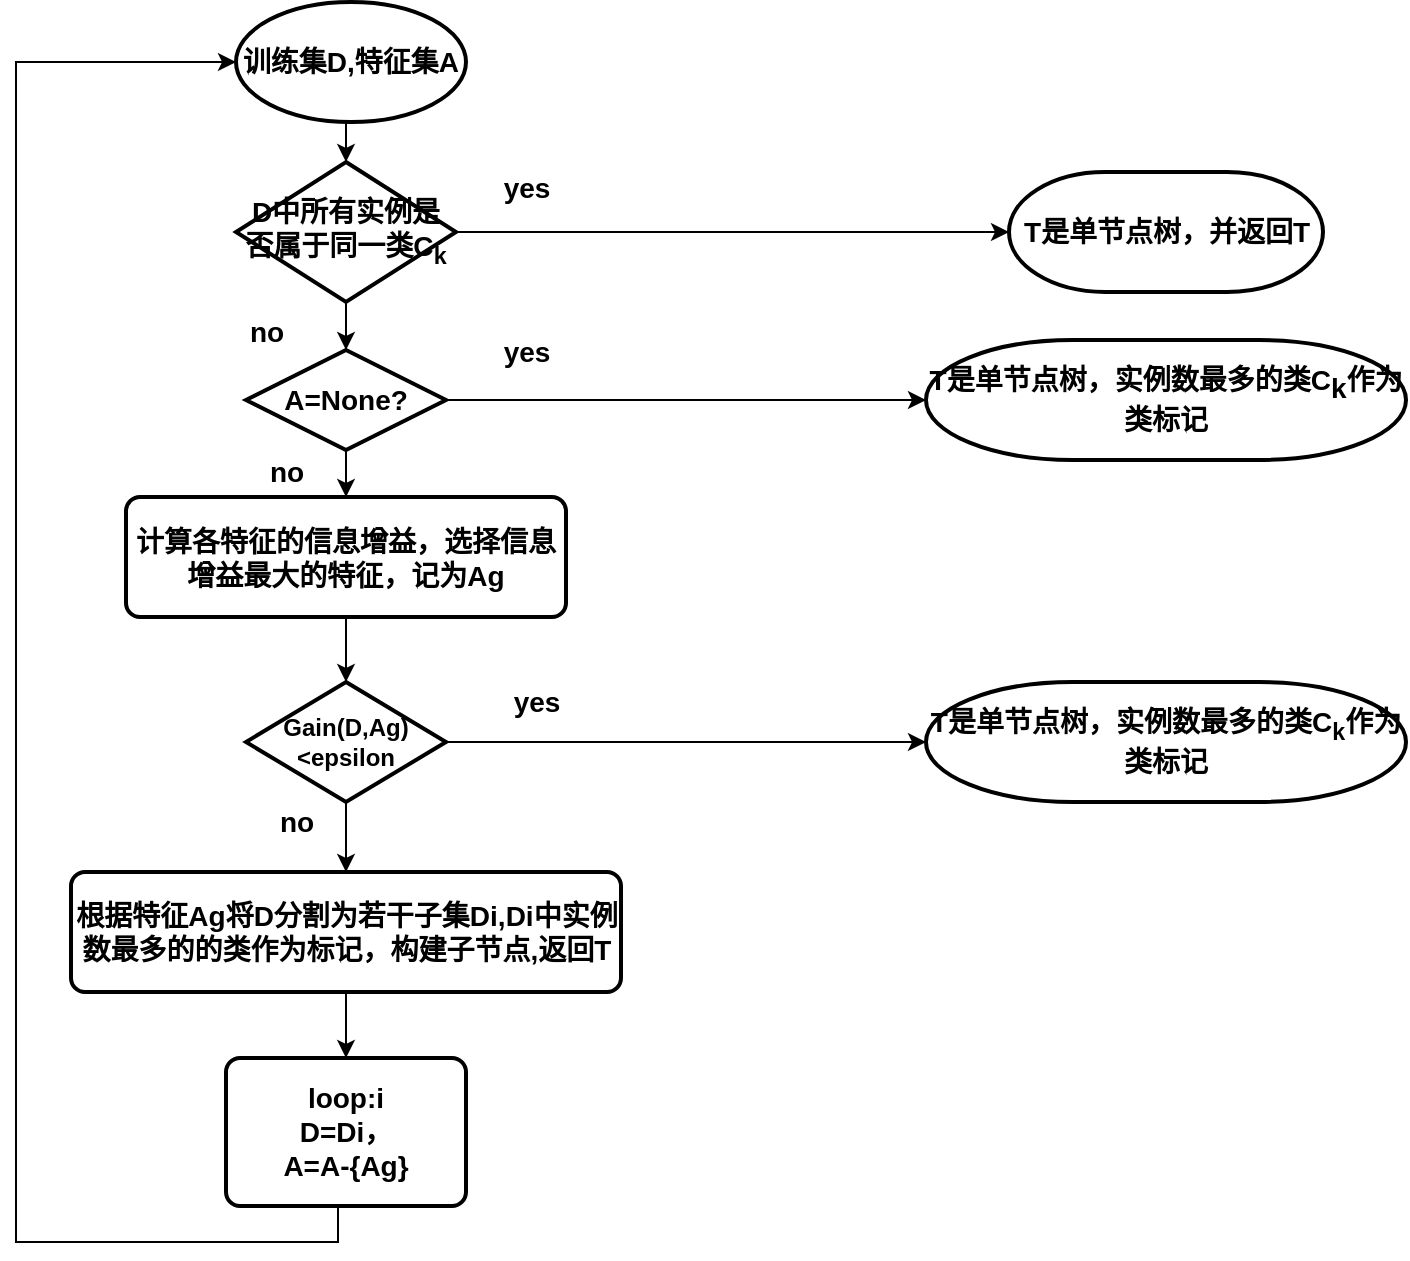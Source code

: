 <mxfile version="11.0.2" type="github"><diagram id="VJaUw3WXLHTohFeyrds8" name="Page-1"><mxGraphModel dx="942" dy="584" grid="1" gridSize="10" guides="1" tooltips="1" connect="1" arrows="1" fold="1" page="1" pageScale="1" pageWidth="827" pageHeight="1169" math="0" shadow="0"><root><mxCell id="0"/><mxCell id="1" parent="0"/><mxCell id="h0UQ5YF7VgAzWwmeKkdB-5" style="edgeStyle=orthogonalEdgeStyle;rounded=0;orthogonalLoop=1;jettySize=auto;html=1;exitX=0.5;exitY=1;exitDx=0;exitDy=0;exitPerimeter=0;entryX=0.5;entryY=0;entryDx=0;entryDy=0;entryPerimeter=0;" parent="1" source="h0UQ5YF7VgAzWwmeKkdB-1" target="h0UQ5YF7VgAzWwmeKkdB-2" edge="1"><mxGeometry relative="1" as="geometry"/></mxCell><mxCell id="h0UQ5YF7VgAzWwmeKkdB-1" value="&lt;b style=&quot;font-size: 14px;&quot;&gt;训练集D,特征集A&lt;/b&gt;" style="strokeWidth=2;html=1;shape=mxgraph.flowchart.start_1;whiteSpace=wrap;fontSize=14;" parent="1" vertex="1"><mxGeometry x="130" y="20" width="115" height="60" as="geometry"/></mxCell><mxCell id="h0UQ5YF7VgAzWwmeKkdB-4" style="edgeStyle=orthogonalEdgeStyle;rounded=0;orthogonalLoop=1;jettySize=auto;html=1;" parent="1" source="h0UQ5YF7VgAzWwmeKkdB-2" target="h0UQ5YF7VgAzWwmeKkdB-3" edge="1"><mxGeometry relative="1" as="geometry"/></mxCell><mxCell id="h0UQ5YF7VgAzWwmeKkdB-14" style="edgeStyle=orthogonalEdgeStyle;rounded=0;orthogonalLoop=1;jettySize=auto;html=1;exitX=0.5;exitY=1;exitDx=0;exitDy=0;exitPerimeter=0;entryX=0.5;entryY=0;entryDx=0;entryDy=0;entryPerimeter=0;" parent="1" source="h0UQ5YF7VgAzWwmeKkdB-2" target="h0UQ5YF7VgAzWwmeKkdB-6" edge="1"><mxGeometry relative="1" as="geometry"/></mxCell><mxCell id="h0UQ5YF7VgAzWwmeKkdB-2" value="&lt;b style=&quot;font-size: 14px&quot;&gt;D中所有实例是否属于同一类C&lt;sub&gt;k&lt;/sub&gt;&lt;/b&gt;" style="strokeWidth=2;html=1;shape=mxgraph.flowchart.decision;whiteSpace=wrap;" parent="1" vertex="1"><mxGeometry x="130" y="100" width="110" height="70" as="geometry"/></mxCell><mxCell id="h0UQ5YF7VgAzWwmeKkdB-3" value="&lt;b style=&quot;font-size: 14px;&quot;&gt;T是单节点树，并返回T&lt;/b&gt;" style="strokeWidth=2;html=1;shape=mxgraph.flowchart.terminator;whiteSpace=wrap;fontSize=14;" parent="1" vertex="1"><mxGeometry x="516.5" y="105" width="157" height="60" as="geometry"/></mxCell><mxCell id="h0UQ5YF7VgAzWwmeKkdB-15" style="edgeStyle=orthogonalEdgeStyle;rounded=0;orthogonalLoop=1;jettySize=auto;html=1;exitX=0.5;exitY=1;exitDx=0;exitDy=0;exitPerimeter=0;entryX=0.5;entryY=0;entryDx=0;entryDy=0;" parent="1" source="h0UQ5YF7VgAzWwmeKkdB-6" target="h0UQ5YF7VgAzWwmeKkdB-8" edge="1"><mxGeometry relative="1" as="geometry"/></mxCell><mxCell id="h0UQ5YF7VgAzWwmeKkdB-19" style="edgeStyle=orthogonalEdgeStyle;rounded=0;orthogonalLoop=1;jettySize=auto;html=1;exitX=1;exitY=0.5;exitDx=0;exitDy=0;exitPerimeter=0;entryX=0;entryY=0.5;entryDx=0;entryDy=0;entryPerimeter=0;" parent="1" source="h0UQ5YF7VgAzWwmeKkdB-6" target="h0UQ5YF7VgAzWwmeKkdB-7" edge="1"><mxGeometry relative="1" as="geometry"/></mxCell><mxCell id="h0UQ5YF7VgAzWwmeKkdB-6" value="&lt;b&gt;&lt;font style=&quot;font-size: 14px&quot;&gt;A=None?&lt;/font&gt;&lt;/b&gt;" style="strokeWidth=2;html=1;shape=mxgraph.flowchart.decision;whiteSpace=wrap;" parent="1" vertex="1"><mxGeometry x="135" y="194" width="100" height="50" as="geometry"/></mxCell><mxCell id="h0UQ5YF7VgAzWwmeKkdB-7" value="&lt;b style=&quot;font-size: 14px;&quot;&gt;T是单节点树，实例数最多的类C&lt;sub style=&quot;font-size: 14px;&quot;&gt;k&lt;/sub&gt;作为类标记&lt;/b&gt;" style="strokeWidth=2;html=1;shape=mxgraph.flowchart.terminator;whiteSpace=wrap;fontSize=14;" parent="1" vertex="1"><mxGeometry x="475" y="189" width="240" height="60" as="geometry"/></mxCell><mxCell id="h0UQ5YF7VgAzWwmeKkdB-16" style="edgeStyle=orthogonalEdgeStyle;rounded=0;orthogonalLoop=1;jettySize=auto;html=1;exitX=0.5;exitY=1;exitDx=0;exitDy=0;entryX=0.5;entryY=0;entryDx=0;entryDy=0;entryPerimeter=0;" parent="1" source="h0UQ5YF7VgAzWwmeKkdB-8" target="h0UQ5YF7VgAzWwmeKkdB-9" edge="1"><mxGeometry relative="1" as="geometry"/></mxCell><mxCell id="h0UQ5YF7VgAzWwmeKkdB-8" value="&lt;b&gt;&lt;font style=&quot;font-size: 14px&quot;&gt;计算各特征的信息增益，选择信息增益最大的特征，记为Ag&lt;/font&gt;&lt;/b&gt;" style="rounded=1;whiteSpace=wrap;html=1;absoluteArcSize=1;arcSize=14;strokeWidth=2;" parent="1" vertex="1"><mxGeometry x="75" y="267.5" width="220" height="60" as="geometry"/></mxCell><mxCell id="h0UQ5YF7VgAzWwmeKkdB-17" style="edgeStyle=orthogonalEdgeStyle;rounded=0;orthogonalLoop=1;jettySize=auto;html=1;exitX=0.5;exitY=1;exitDx=0;exitDy=0;exitPerimeter=0;entryX=0.5;entryY=0;entryDx=0;entryDy=0;" parent="1" source="h0UQ5YF7VgAzWwmeKkdB-9" target="h0UQ5YF7VgAzWwmeKkdB-11" edge="1"><mxGeometry relative="1" as="geometry"/></mxCell><mxCell id="h0UQ5YF7VgAzWwmeKkdB-20" style="edgeStyle=orthogonalEdgeStyle;rounded=0;orthogonalLoop=1;jettySize=auto;html=1;exitX=1;exitY=0.5;exitDx=0;exitDy=0;exitPerimeter=0;entryX=0;entryY=0.5;entryDx=0;entryDy=0;entryPerimeter=0;" parent="1" source="h0UQ5YF7VgAzWwmeKkdB-9" target="h0UQ5YF7VgAzWwmeKkdB-10" edge="1"><mxGeometry relative="1" as="geometry"/></mxCell><mxCell id="h0UQ5YF7VgAzWwmeKkdB-9" value="&lt;b&gt;Gain(D,Ag)&amp;lt;epsilon&lt;/b&gt;" style="strokeWidth=2;html=1;shape=mxgraph.flowchart.decision;whiteSpace=wrap;" parent="1" vertex="1"><mxGeometry x="135" y="360" width="100" height="60" as="geometry"/></mxCell><mxCell id="h0UQ5YF7VgAzWwmeKkdB-10" value="&lt;b style=&quot;font-size: 14px&quot;&gt;T是单节点树，实例数最多的类C&lt;sub&gt;k&lt;/sub&gt;作为类标记&lt;/b&gt;" style="strokeWidth=2;html=1;shape=mxgraph.flowchart.terminator;whiteSpace=wrap;" parent="1" vertex="1"><mxGeometry x="475" y="360" width="240" height="60" as="geometry"/></mxCell><mxCell id="h0UQ5YF7VgAzWwmeKkdB-18" style="edgeStyle=orthogonalEdgeStyle;rounded=0;orthogonalLoop=1;jettySize=auto;html=1;exitX=0.5;exitY=1;exitDx=0;exitDy=0;" parent="1" source="h0UQ5YF7VgAzWwmeKkdB-11" target="h0UQ5YF7VgAzWwmeKkdB-12" edge="1"><mxGeometry relative="1" as="geometry"/></mxCell><mxCell id="h0UQ5YF7VgAzWwmeKkdB-11" value="&lt;b&gt;&lt;font style=&quot;font-size: 14px&quot;&gt;根据特征Ag将D分割为若干子集Di,Di中实例数最多的的类作为标记，构建子节点,返回T&lt;/font&gt;&lt;/b&gt;" style="rounded=1;whiteSpace=wrap;html=1;absoluteArcSize=1;arcSize=14;strokeWidth=2;" parent="1" vertex="1"><mxGeometry x="47.5" y="455" width="275" height="60" as="geometry"/></mxCell><mxCell id="h0UQ5YF7VgAzWwmeKkdB-13" style="edgeStyle=orthogonalEdgeStyle;rounded=0;orthogonalLoop=1;jettySize=auto;html=1;entryX=0;entryY=0.5;entryDx=0;entryDy=0;entryPerimeter=0;" parent="1" source="h0UQ5YF7VgAzWwmeKkdB-12" target="h0UQ5YF7VgAzWwmeKkdB-1" edge="1"><mxGeometry relative="1" as="geometry"><Array as="points"><mxPoint x="181" y="640"/><mxPoint x="20" y="640"/><mxPoint x="20" y="50"/></Array></mxGeometry></mxCell><mxCell id="h0UQ5YF7VgAzWwmeKkdB-12" value="&lt;span style=&quot;font-size: 14px;&quot;&gt;loop:i&lt;br style=&quot;font-size: 14px;&quot;&gt;D=Di，&lt;br style=&quot;font-size: 14px;&quot;&gt;A=A-{Ag}&lt;/span&gt;" style="rounded=1;whiteSpace=wrap;html=1;absoluteArcSize=1;arcSize=14;strokeWidth=2;fontSize=14;fontStyle=1" parent="1" vertex="1"><mxGeometry x="125" y="548" width="120" height="74" as="geometry"/></mxCell><mxCell id="3wylxloUq5x46APIV4wr-1" value="&lt;b&gt;yes&lt;/b&gt;" style="text;html=1;resizable=0;autosize=1;align=center;verticalAlign=middle;points=[];fillColor=none;strokeColor=none;rounded=0;fontSize=14;" parent="1" vertex="1"><mxGeometry x="255" y="102.5" width="40" height="20" as="geometry"/></mxCell><mxCell id="3wylxloUq5x46APIV4wr-2" value="&lt;b&gt;yes&lt;/b&gt;" style="text;html=1;resizable=0;autosize=1;align=center;verticalAlign=middle;points=[];fillColor=none;strokeColor=none;rounded=0;fontSize=14;" parent="1" vertex="1"><mxGeometry x="255" y="185" width="40" height="20" as="geometry"/></mxCell><mxCell id="3wylxloUq5x46APIV4wr-3" value="&lt;b&gt;yes&lt;/b&gt;" style="text;html=1;resizable=0;autosize=1;align=center;verticalAlign=middle;points=[];fillColor=none;strokeColor=none;rounded=0;fontSize=14;" parent="1" vertex="1"><mxGeometry x="260" y="360" width="40" height="20" as="geometry"/></mxCell><mxCell id="3wylxloUq5x46APIV4wr-4" value="&lt;b&gt;no&lt;/b&gt;" style="text;html=1;resizable=0;autosize=1;align=center;verticalAlign=middle;points=[];fillColor=none;strokeColor=none;rounded=0;fontSize=14;" parent="1" vertex="1"><mxGeometry x="130" y="175" width="30" height="20" as="geometry"/></mxCell><mxCell id="3wylxloUq5x46APIV4wr-5" value="&lt;b&gt;no&lt;/b&gt;" style="text;html=1;resizable=0;autosize=1;align=center;verticalAlign=middle;points=[];fillColor=none;strokeColor=none;rounded=0;fontSize=14;" parent="1" vertex="1"><mxGeometry x="140" y="245" width="30" height="20" as="geometry"/></mxCell><mxCell id="3wylxloUq5x46APIV4wr-6" value="&lt;b&gt;no&lt;/b&gt;" style="text;html=1;resizable=0;autosize=1;align=center;verticalAlign=middle;points=[];fillColor=none;strokeColor=none;rounded=0;fontSize=14;" parent="1" vertex="1"><mxGeometry x="145" y="420" width="30" height="20" as="geometry"/></mxCell></root></mxGraphModel></diagram></mxfile>